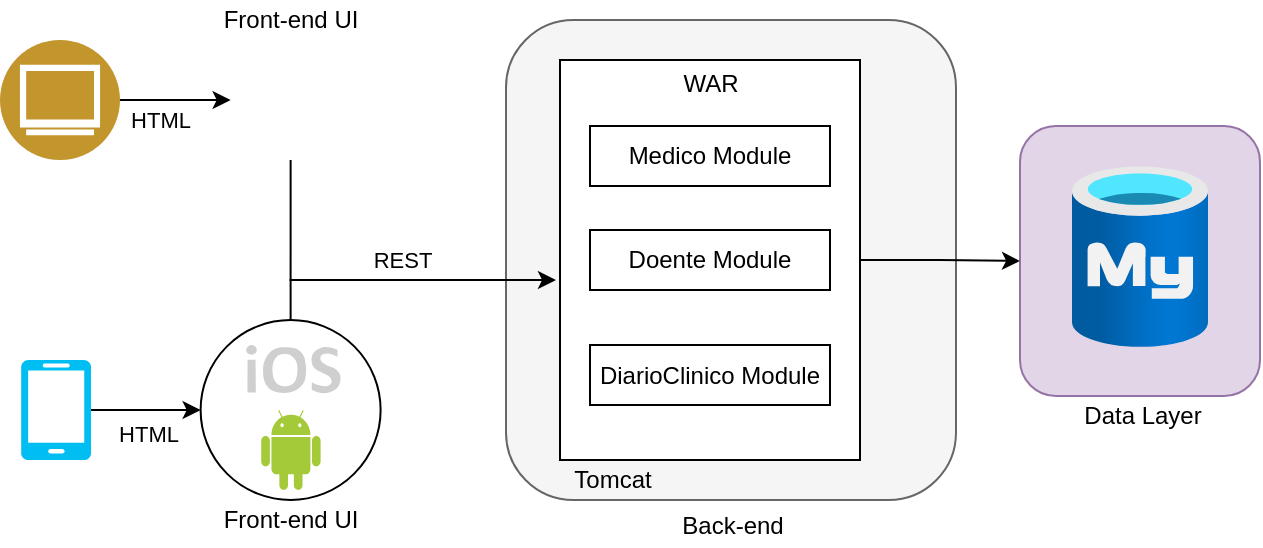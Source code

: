 <mxfile version="16.2.2" type="device"><diagram id="va40DV4zBF-BcD5dXyIf" name="Arquitetura"><mxGraphModel dx="1888" dy="536" grid="1" gridSize="10" guides="1" tooltips="1" connect="1" arrows="1" fold="1" page="1" pageScale="1" pageWidth="850" pageHeight="1100" math="0" shadow="0"><root><mxCell id="0"/><mxCell id="1" parent="0"/><mxCell id="PEaDnvon1fMHATdUNnL7-9" style="edgeStyle=orthogonalEdgeStyle;rounded=0;orthogonalLoop=1;jettySize=auto;html=1;entryX=1;entryY=0.5;entryDx=0;entryDy=0;exitX=0.5;exitY=0;exitDx=0;exitDy=0;exitPerimeter=0;" parent="1" source="PEaDnvon1fMHATdUNnL7-6" edge="1"><mxGeometry relative="1" as="geometry"><mxPoint x="-565" y="275" as="sourcePoint"/><mxPoint x="-377" y="210" as="targetPoint"/><Array as="points"><mxPoint x="-505" y="210"/></Array></mxGeometry></mxCell><mxCell id="PEaDnvon1fMHATdUNnL7-6" value="" style="verticalLabelPosition=bottom;verticalAlign=top;html=1;shape=mxgraph.flowchart.on-page_reference;" parent="1" vertex="1"><mxGeometry x="-549.69" y="230" width="90" height="90" as="geometry"/></mxCell><mxCell id="mXtihiRLkhOXOY-LUsf4-58" value="" style="rounded=1;whiteSpace=wrap;html=1;fillColor=#f5f5f5;strokeColor=#666666;fontColor=#333333;" parent="1" vertex="1"><mxGeometry x="-397" y="80" width="225" height="240" as="geometry"/></mxCell><mxCell id="mXtihiRLkhOXOY-LUsf4-7" style="edgeStyle=orthogonalEdgeStyle;rounded=0;orthogonalLoop=1;jettySize=auto;html=1;entryX=0;entryY=0.5;entryDx=0;entryDy=0;exitX=1;exitY=0.5;exitDx=0;exitDy=0;" parent="1" source="mXtihiRLkhOXOY-LUsf4-5" target="mXtihiRLkhOXOY-LUsf4-6" edge="1"><mxGeometry relative="1" as="geometry"><mxPoint x="-584.69" y="120" as="sourcePoint"/><Array as="points"/></mxGeometry></mxCell><mxCell id="mXtihiRLkhOXOY-LUsf4-10" value="HTML" style="edgeLabel;html=1;align=center;verticalAlign=middle;resizable=0;points=[];" parent="mXtihiRLkhOXOY-LUsf4-7" vertex="1" connectable="0"><mxGeometry x="0.073" relative="1" as="geometry"><mxPoint x="-10" y="10" as="offset"/></mxGeometry></mxCell><mxCell id="mXtihiRLkhOXOY-LUsf4-5" value="" style="aspect=fixed;perimeter=ellipsePerimeter;html=1;align=center;shadow=0;dashed=0;fontColor=#4277BB;labelBackgroundColor=#ffffff;fontSize=12;spacingTop=3;image;image=img/lib/ibm/users/browser.svg;" parent="1" vertex="1"><mxGeometry x="-650" y="90" width="60" height="60" as="geometry"/></mxCell><mxCell id="mXtihiRLkhOXOY-LUsf4-14" style="edgeStyle=orthogonalEdgeStyle;rounded=0;orthogonalLoop=1;jettySize=auto;html=1;entryX=1;entryY=0.5;entryDx=0;entryDy=0;exitX=0.5;exitY=1;exitDx=0;exitDy=0;" parent="1" source="mXtihiRLkhOXOY-LUsf4-6" edge="1"><mxGeometry relative="1" as="geometry"><Array as="points"><mxPoint x="-505" y="210"/></Array><mxPoint x="-372" y="210" as="targetPoint"/></mxGeometry></mxCell><mxCell id="mXtihiRLkhOXOY-LUsf4-15" value="REST" style="edgeLabel;html=1;align=center;verticalAlign=middle;resizable=0;points=[];" parent="mXtihiRLkhOXOY-LUsf4-14" vertex="1" connectable="0"><mxGeometry x="-0.141" y="2" relative="1" as="geometry"><mxPoint x="32" y="-8" as="offset"/></mxGeometry></mxCell><mxCell id="mXtihiRLkhOXOY-LUsf4-20" value="" style="group;verticalAlign=middle;labelPosition=center;verticalLabelPosition=middle;align=center;" parent="1" vertex="1" connectable="0"><mxGeometry x="-544.69" y="90" width="80" height="80" as="geometry"/></mxCell><mxCell id="mXtihiRLkhOXOY-LUsf4-6" value="" style="shape=image;html=1;verticalAlign=top;verticalLabelPosition=bottom;labelBackgroundColor=#ffffff;imageAspect=0;aspect=fixed;image=https://cdn0.iconfinder.com/data/icons/long-shadow-web-icons/512/angular-symbol-128.png" parent="mXtihiRLkhOXOY-LUsf4-20" vertex="1"><mxGeometry x="10" width="60" height="60" as="geometry"/></mxCell><mxCell id="mXtihiRLkhOXOY-LUsf4-29" value="" style="group" parent="1" vertex="1" connectable="0"><mxGeometry x="-140" y="133" width="120" height="155" as="geometry"/></mxCell><mxCell id="mXtihiRLkhOXOY-LUsf4-27" value="" style="rounded=1;whiteSpace=wrap;html=1;fillColor=#e1d5e7;strokeColor=#9673a6;" parent="mXtihiRLkhOXOY-LUsf4-29" vertex="1"><mxGeometry width="120" height="135" as="geometry"/></mxCell><mxCell id="mXtihiRLkhOXOY-LUsf4-26" value="" style="aspect=fixed;html=1;points=[];align=center;image;fontSize=12;image=img/lib/azure2/databases/Azure_Database_MySQL_Server.svg;" parent="mXtihiRLkhOXOY-LUsf4-29" vertex="1"><mxGeometry x="26" y="20" width="68" height="90.67" as="geometry"/></mxCell><mxCell id="mXtihiRLkhOXOY-LUsf4-28" value="Data Layer" style="text;html=1;align=center;verticalAlign=middle;resizable=0;points=[];autosize=1;strokeColor=none;" parent="mXtihiRLkhOXOY-LUsf4-29" vertex="1"><mxGeometry x="26" y="135" width="70" height="20" as="geometry"/></mxCell><mxCell id="mXtihiRLkhOXOY-LUsf4-59" value="Back-end" style="text;html=1;align=center;verticalAlign=middle;resizable=0;points=[];autosize=1;strokeColor=none;" parent="1" vertex="1"><mxGeometry x="-319.5" y="323" width="70" height="20" as="geometry"/></mxCell><mxCell id="mXtihiRLkhOXOY-LUsf4-8" value="Front-end UI" style="text;html=1;align=center;verticalAlign=middle;resizable=0;points=[];autosize=1;strokeColor=none;" parent="1" vertex="1"><mxGeometry x="-544.69" y="70" width="80" height="20" as="geometry"/></mxCell><mxCell id="PEaDnvon1fMHATdUNnL7-4" value="" style="dashed=0;outlineConnect=0;html=1;align=center;labelPosition=center;verticalLabelPosition=bottom;verticalAlign=top;shape=mxgraph.weblogos.ios;fillColor=#695D5D;gradientColor=#100E0E" parent="1" vertex="1"><mxGeometry x="-526.88" y="242.5" width="47.19" height="24.5" as="geometry"/></mxCell><mxCell id="PEaDnvon1fMHATdUNnL7-5" value="" style="dashed=0;outlineConnect=0;html=1;align=center;labelPosition=center;verticalLabelPosition=bottom;verticalAlign=top;shape=mxgraph.weblogos.android;fillColor=#A4CA39;strokeColor=none" parent="1" vertex="1"><mxGeometry x="-519.38" y="275" width="29.69" height="40" as="geometry"/></mxCell><mxCell id="PEaDnvon1fMHATdUNnL7-10" value="Front-end UI" style="text;html=1;align=center;verticalAlign=middle;resizable=0;points=[];autosize=1;strokeColor=none;" parent="1" vertex="1"><mxGeometry x="-544.69" y="320" width="80" height="20" as="geometry"/></mxCell><mxCell id="PEaDnvon1fMHATdUNnL7-12" style="edgeStyle=orthogonalEdgeStyle;rounded=0;orthogonalLoop=1;jettySize=auto;html=1;entryX=0;entryY=0.5;entryDx=0;entryDy=0;entryPerimeter=0;" parent="1" source="PEaDnvon1fMHATdUNnL7-11" target="PEaDnvon1fMHATdUNnL7-6" edge="1"><mxGeometry relative="1" as="geometry"/></mxCell><mxCell id="PEaDnvon1fMHATdUNnL7-11" value="" style="verticalLabelPosition=bottom;html=1;verticalAlign=top;align=center;strokeColor=none;fillColor=#00BEF2;shape=mxgraph.azure.mobile;pointerEvents=1;" parent="1" vertex="1"><mxGeometry x="-639.5" y="250" width="35" height="50" as="geometry"/></mxCell><mxCell id="PEaDnvon1fMHATdUNnL7-13" value="HTML" style="edgeLabel;html=1;align=center;verticalAlign=middle;resizable=0;points=[];" parent="1" vertex="1" connectable="0"><mxGeometry x="-576" y="287" as="geometry"/></mxCell><mxCell id="PEaDnvon1fMHATdUNnL7-17" style="edgeStyle=orthogonalEdgeStyle;rounded=0;orthogonalLoop=1;jettySize=auto;html=1;entryX=0;entryY=0.5;entryDx=0;entryDy=0;exitX=1;exitY=0.5;exitDx=0;exitDy=0;" parent="1" source="-5n6dmoRnVhTQE5Wi8ee-3" target="mXtihiRLkhOXOY-LUsf4-27" edge="1"><mxGeometry relative="1" as="geometry"><mxPoint x="-170" y="201" as="sourcePoint"/></mxGeometry></mxCell><mxCell id="-5n6dmoRnVhTQE5Wi8ee-3" value="" style="rounded=0;whiteSpace=wrap;html=1;" parent="1" vertex="1"><mxGeometry x="-370" y="100" width="150" height="200" as="geometry"/></mxCell><mxCell id="-5n6dmoRnVhTQE5Wi8ee-4" value="Tomcat" style="text;html=1;align=center;verticalAlign=middle;resizable=0;points=[];autosize=1;strokeColor=none;" parent="1" vertex="1"><mxGeometry x="-369.5" y="300" width="50" height="20" as="geometry"/></mxCell><mxCell id="-5n6dmoRnVhTQE5Wi8ee-5" value="WAR" style="text;html=1;align=center;verticalAlign=middle;resizable=0;points=[];autosize=1;strokeColor=none;" parent="1" vertex="1"><mxGeometry x="-315" y="102" width="40" height="20" as="geometry"/></mxCell><mxCell id="-5n6dmoRnVhTQE5Wi8ee-6" value="Medico Module" style="rounded=0;whiteSpace=wrap;html=1;" parent="1" vertex="1"><mxGeometry x="-355" y="133" width="120" height="30" as="geometry"/></mxCell><mxCell id="-5n6dmoRnVhTQE5Wi8ee-7" value="Doente Module" style="rounded=0;whiteSpace=wrap;html=1;" parent="1" vertex="1"><mxGeometry x="-355" y="185" width="120" height="30" as="geometry"/></mxCell><mxCell id="-5n6dmoRnVhTQE5Wi8ee-8" value="DiarioClinico Module" style="rounded=0;whiteSpace=wrap;html=1;" parent="1" vertex="1"><mxGeometry x="-355" y="242.5" width="120" height="30" as="geometry"/></mxCell></root></mxGraphModel></diagram></mxfile>
